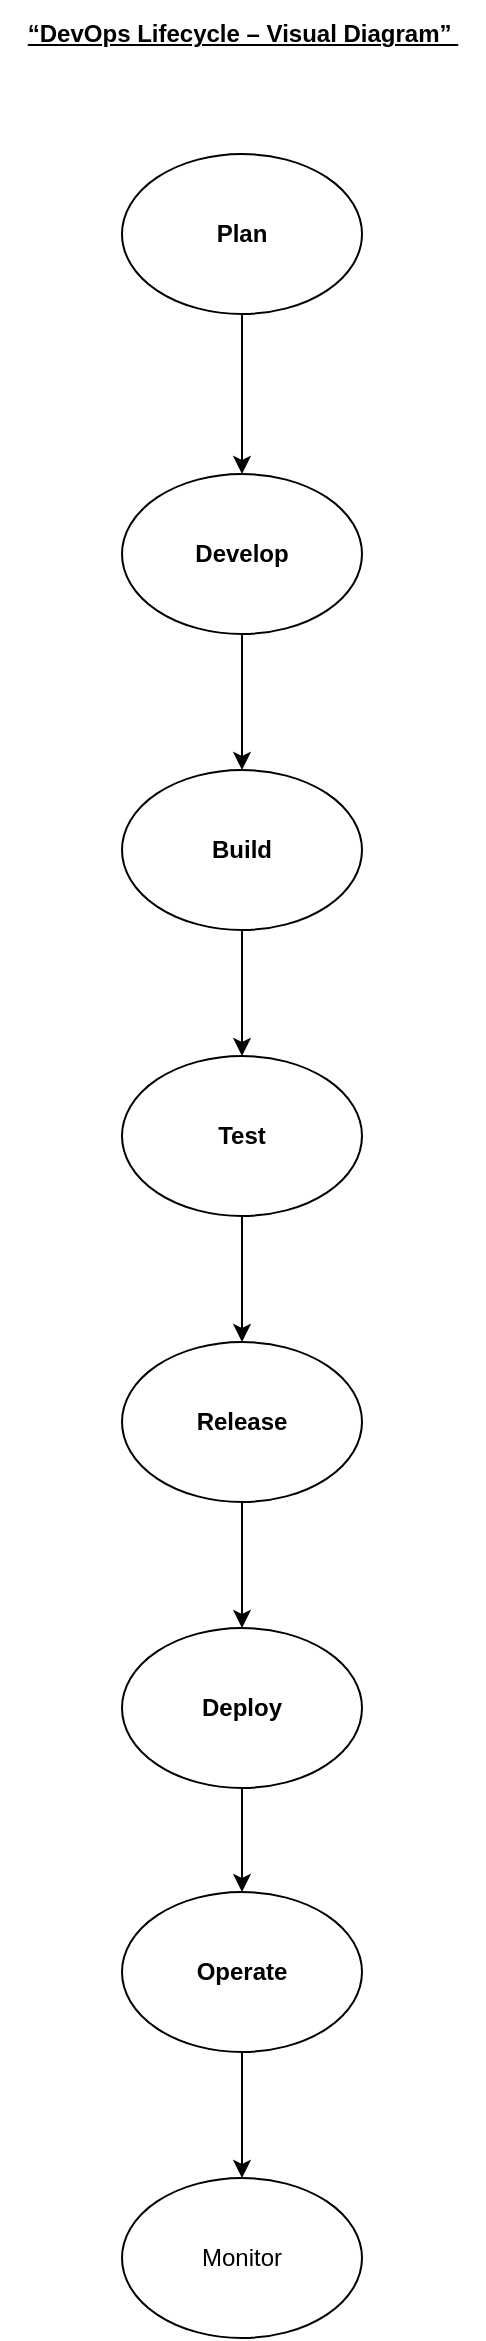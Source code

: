 <mxfile version="28.0.7">
  <diagram name="Page-1" id="d2w1IqY8OjD1Tf1Cs_4H">
    <mxGraphModel dx="864" dy="1574" grid="1" gridSize="11" guides="1" tooltips="1" connect="1" arrows="1" fold="1" page="1" pageScale="1" pageWidth="850" pageHeight="1100" math="0" shadow="0">
      <root>
        <mxCell id="0" />
        <mxCell id="1" parent="0" />
        <mxCell id="I-aVRvorxwe6uEc8NEQL-5" value="&lt;font&gt;&lt;b&gt;Plan&lt;/b&gt;&lt;/font&gt;" style="ellipse;whiteSpace=wrap;html=1;" vertex="1" parent="1">
          <mxGeometry x="340" width="120" height="80" as="geometry" />
        </mxCell>
        <mxCell id="I-aVRvorxwe6uEc8NEQL-6" value="&lt;b&gt;Develop&lt;/b&gt;" style="ellipse;whiteSpace=wrap;html=1;" vertex="1" parent="1">
          <mxGeometry x="340" y="160" width="120" height="80" as="geometry" />
        </mxCell>
        <mxCell id="I-aVRvorxwe6uEc8NEQL-7" value="&lt;b&gt;Build&lt;/b&gt;" style="ellipse;whiteSpace=wrap;html=1;" vertex="1" parent="1">
          <mxGeometry x="340" y="308" width="120" height="80" as="geometry" />
        </mxCell>
        <mxCell id="I-aVRvorxwe6uEc8NEQL-8" value="&lt;b&gt;Test&lt;/b&gt;" style="ellipse;whiteSpace=wrap;html=1;" vertex="1" parent="1">
          <mxGeometry x="340" y="451" width="120" height="80" as="geometry" />
        </mxCell>
        <mxCell id="I-aVRvorxwe6uEc8NEQL-9" value="&lt;b&gt;Release&lt;/b&gt;" style="ellipse;whiteSpace=wrap;html=1;" vertex="1" parent="1">
          <mxGeometry x="340" y="594" width="120" height="80" as="geometry" />
        </mxCell>
        <mxCell id="I-aVRvorxwe6uEc8NEQL-11" value="" style="endArrow=classic;html=1;rounded=0;exitX=0.5;exitY=1;exitDx=0;exitDy=0;entryX=0.5;entryY=0;entryDx=0;entryDy=0;" edge="1" parent="1" source="I-aVRvorxwe6uEc8NEQL-5" target="I-aVRvorxwe6uEc8NEQL-6">
          <mxGeometry width="50" height="50" relative="1" as="geometry">
            <mxPoint x="390" y="330" as="sourcePoint" />
            <mxPoint x="440" y="280" as="targetPoint" />
          </mxGeometry>
        </mxCell>
        <mxCell id="I-aVRvorxwe6uEc8NEQL-13" value="" style="endArrow=classic;html=1;rounded=0;exitX=0.5;exitY=1;exitDx=0;exitDy=0;entryX=0.5;entryY=0;entryDx=0;entryDy=0;" edge="1" parent="1" source="I-aVRvorxwe6uEc8NEQL-6" target="I-aVRvorxwe6uEc8NEQL-7">
          <mxGeometry width="50" height="50" relative="1" as="geometry">
            <mxPoint x="390" y="330" as="sourcePoint" />
            <mxPoint x="440" y="280" as="targetPoint" />
          </mxGeometry>
        </mxCell>
        <mxCell id="I-aVRvorxwe6uEc8NEQL-14" value="" style="endArrow=classic;html=1;rounded=0;exitX=0.5;exitY=1;exitDx=0;exitDy=0;entryX=0.5;entryY=0;entryDx=0;entryDy=0;" edge="1" parent="1" source="I-aVRvorxwe6uEc8NEQL-7" target="I-aVRvorxwe6uEc8NEQL-8">
          <mxGeometry width="50" height="50" relative="1" as="geometry">
            <mxPoint x="390" y="330" as="sourcePoint" />
            <mxPoint x="400" y="440" as="targetPoint" />
          </mxGeometry>
        </mxCell>
        <mxCell id="I-aVRvorxwe6uEc8NEQL-16" value="" style="endArrow=classic;html=1;rounded=0;exitX=0.5;exitY=1;exitDx=0;exitDy=0;entryX=0.5;entryY=0;entryDx=0;entryDy=0;" edge="1" parent="1" source="I-aVRvorxwe6uEc8NEQL-8" target="I-aVRvorxwe6uEc8NEQL-9">
          <mxGeometry width="50" height="50" relative="1" as="geometry">
            <mxPoint x="390" y="430" as="sourcePoint" />
            <mxPoint x="440" y="380" as="targetPoint" />
          </mxGeometry>
        </mxCell>
        <mxCell id="I-aVRvorxwe6uEc8NEQL-19" value="&lt;b&gt;Deploy&lt;/b&gt;" style="ellipse;whiteSpace=wrap;html=1;" vertex="1" parent="1">
          <mxGeometry x="340" y="737" width="120" height="80" as="geometry" />
        </mxCell>
        <mxCell id="I-aVRvorxwe6uEc8NEQL-20" value="&lt;b&gt;Operate&lt;/b&gt;" style="ellipse;whiteSpace=wrap;html=1;" vertex="1" parent="1">
          <mxGeometry x="340" y="869" width="120" height="80" as="geometry" />
        </mxCell>
        <mxCell id="I-aVRvorxwe6uEc8NEQL-22" value="Monitor" style="ellipse;whiteSpace=wrap;html=1;" vertex="1" parent="1">
          <mxGeometry x="340" y="1012" width="120" height="80" as="geometry" />
        </mxCell>
        <mxCell id="I-aVRvorxwe6uEc8NEQL-23" value="" style="endArrow=classic;html=1;rounded=0;exitX=0.5;exitY=1;exitDx=0;exitDy=0;entryX=0.5;entryY=0;entryDx=0;entryDy=0;" edge="1" parent="1" source="I-aVRvorxwe6uEc8NEQL-9" target="I-aVRvorxwe6uEc8NEQL-19">
          <mxGeometry width="50" height="50" relative="1" as="geometry">
            <mxPoint x="385" y="963" as="sourcePoint" />
            <mxPoint x="435" y="913" as="targetPoint" />
          </mxGeometry>
        </mxCell>
        <mxCell id="I-aVRvorxwe6uEc8NEQL-25" value="" style="endArrow=classic;html=1;rounded=0;exitX=0.5;exitY=1;exitDx=0;exitDy=0;entryX=0.5;entryY=0;entryDx=0;entryDy=0;" edge="1" parent="1" source="I-aVRvorxwe6uEc8NEQL-20" target="I-aVRvorxwe6uEc8NEQL-22">
          <mxGeometry width="50" height="50" relative="1" as="geometry">
            <mxPoint x="385" y="1073" as="sourcePoint" />
            <mxPoint x="435" y="1023" as="targetPoint" />
          </mxGeometry>
        </mxCell>
        <mxCell id="I-aVRvorxwe6uEc8NEQL-28" value="" style="endArrow=classic;html=1;rounded=0;exitX=0.5;exitY=1;exitDx=0;exitDy=0;entryX=0.5;entryY=0;entryDx=0;entryDy=0;" edge="1" parent="1" source="I-aVRvorxwe6uEc8NEQL-19" target="I-aVRvorxwe6uEc8NEQL-20">
          <mxGeometry width="50" height="50" relative="1" as="geometry">
            <mxPoint x="385" y="952" as="sourcePoint" />
            <mxPoint x="435" y="902" as="targetPoint" />
          </mxGeometry>
        </mxCell>
        <mxCell id="I-aVRvorxwe6uEc8NEQL-31" value="&lt;b&gt;&lt;u&gt;“DevOps Lifecycle – Visual Diagram”&amp;nbsp;&lt;/u&gt;&lt;/b&gt;" style="text;html=1;align=center;verticalAlign=middle;resizable=0;points=[];autosize=1;strokeColor=none;fillColor=none;" vertex="1" parent="1">
          <mxGeometry x="279" y="-77" width="242" height="33" as="geometry" />
        </mxCell>
      </root>
    </mxGraphModel>
  </diagram>
</mxfile>
